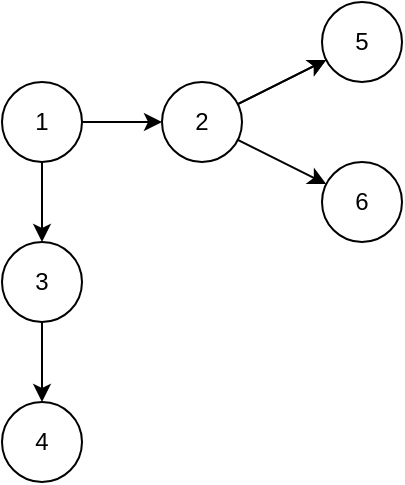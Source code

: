 <mxfile version="20.3.6" type="github"><diagram id="Fbpg6jnHJege45mRqtSt" name="Pagina-1"><mxGraphModel dx="1822" dy="737" grid="1" gridSize="10" guides="1" tooltips="1" connect="1" arrows="1" fold="1" page="0" pageScale="1" pageWidth="827" pageHeight="1169" math="0" shadow="0"><root><mxCell id="0"/><mxCell id="1" parent="0"/><mxCell id="EBLvLspNf_-DezWgby_r-16" value="" style="rounded=0;orthogonalLoop=1;jettySize=auto;html=1;" edge="1" parent="1" source="EBLvLspNf_-DezWgby_r-14" target="EBLvLspNf_-DezWgby_r-15"><mxGeometry relative="1" as="geometry"/></mxCell><mxCell id="EBLvLspNf_-DezWgby_r-18" value="" style="rounded=0;orthogonalLoop=1;jettySize=auto;html=1;" edge="1" parent="1" source="EBLvLspNf_-DezWgby_r-14" target="EBLvLspNf_-DezWgby_r-17"><mxGeometry relative="1" as="geometry"/></mxCell><mxCell id="EBLvLspNf_-DezWgby_r-14" value="1" style="ellipse;whiteSpace=wrap;html=1;aspect=fixed;" vertex="1" parent="1"><mxGeometry x="-80" y="200" width="40" height="40" as="geometry"/></mxCell><mxCell id="EBLvLspNf_-DezWgby_r-22" value="" style="edgeStyle=none;rounded=0;orthogonalLoop=1;jettySize=auto;html=1;" edge="1" parent="1" source="EBLvLspNf_-DezWgby_r-15" target="EBLvLspNf_-DezWgby_r-21"><mxGeometry relative="1" as="geometry"/></mxCell><mxCell id="EBLvLspNf_-DezWgby_r-23" value="" style="edgeStyle=none;rounded=0;orthogonalLoop=1;jettySize=auto;html=1;" edge="1" parent="1" source="EBLvLspNf_-DezWgby_r-15" target="EBLvLspNf_-DezWgby_r-21"><mxGeometry relative="1" as="geometry"/></mxCell><mxCell id="EBLvLspNf_-DezWgby_r-25" value="" style="edgeStyle=none;rounded=0;orthogonalLoop=1;jettySize=auto;html=1;" edge="1" parent="1" source="EBLvLspNf_-DezWgby_r-15" target="EBLvLspNf_-DezWgby_r-24"><mxGeometry relative="1" as="geometry"/></mxCell><mxCell id="EBLvLspNf_-DezWgby_r-15" value="2" style="ellipse;whiteSpace=wrap;html=1;aspect=fixed;" vertex="1" parent="1"><mxGeometry y="200" width="40" height="40" as="geometry"/></mxCell><mxCell id="EBLvLspNf_-DezWgby_r-20" value="" style="edgeStyle=none;rounded=0;orthogonalLoop=1;jettySize=auto;html=1;" edge="1" parent="1" source="EBLvLspNf_-DezWgby_r-17" target="EBLvLspNf_-DezWgby_r-19"><mxGeometry relative="1" as="geometry"/></mxCell><mxCell id="EBLvLspNf_-DezWgby_r-17" value="3" style="ellipse;whiteSpace=wrap;html=1;aspect=fixed;" vertex="1" parent="1"><mxGeometry x="-80" y="280" width="40" height="40" as="geometry"/></mxCell><mxCell id="EBLvLspNf_-DezWgby_r-19" value="4" style="ellipse;whiteSpace=wrap;html=1;aspect=fixed;" vertex="1" parent="1"><mxGeometry x="-80" y="360" width="40" height="40" as="geometry"/></mxCell><mxCell id="EBLvLspNf_-DezWgby_r-21" value="5" style="ellipse;whiteSpace=wrap;html=1;aspect=fixed;" vertex="1" parent="1"><mxGeometry x="80" y="160" width="40" height="40" as="geometry"/></mxCell><mxCell id="EBLvLspNf_-DezWgby_r-24" value="6" style="ellipse;whiteSpace=wrap;html=1;aspect=fixed;" vertex="1" parent="1"><mxGeometry x="80" y="240" width="40" height="40" as="geometry"/></mxCell></root></mxGraphModel></diagram></mxfile>